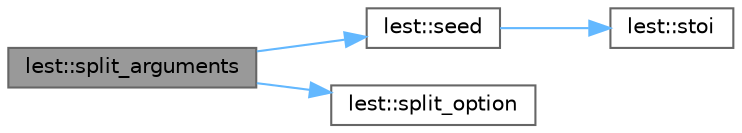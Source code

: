 digraph "lest::split_arguments"
{
 // LATEX_PDF_SIZE
  bgcolor="transparent";
  edge [fontname=Helvetica,fontsize=10,labelfontname=Helvetica,labelfontsize=10];
  node [fontname=Helvetica,fontsize=10,shape=box,height=0.2,width=0.4];
  rankdir="LR";
  Node1 [id="Node000001",label="lest::split_arguments",height=0.2,width=0.4,color="gray40", fillcolor="grey60", style="filled", fontcolor="black",tooltip=" "];
  Node1 -> Node2 [id="edge7_Node000001_Node000002",color="steelblue1",style="solid",tooltip=" "];
  Node2 [id="Node000002",label="lest::seed",height=0.2,width=0.4,color="grey40", fillcolor="white", style="filled",URL="$namespacelest.html#a9e3785d770073a52c90f475365f49542",tooltip=" "];
  Node2 -> Node3 [id="edge8_Node000002_Node000003",color="steelblue1",style="solid",tooltip=" "];
  Node3 [id="Node000003",label="lest::stoi",height=0.2,width=0.4,color="grey40", fillcolor="white", style="filled",URL="$namespacelest.html#aa8f139b4d4ae346e4caa755ec5af3798",tooltip=" "];
  Node1 -> Node4 [id="edge9_Node000001_Node000004",color="steelblue1",style="solid",tooltip=" "];
  Node4 [id="Node000004",label="lest::split_option",height=0.2,width=0.4,color="grey40", fillcolor="white", style="filled",URL="$namespacelest.html#a386b986e21ffb9bcd41c87644b83f2bc",tooltip=" "];
}
